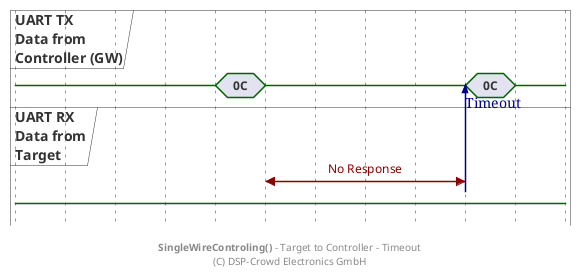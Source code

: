 
@startuml

hide time-axis

concise "UART TX\nData from\nController (GW)" as ctrl
concise "UART RX\nData from\nTarget" as tar

@0
ctrl is {-}
tar is {-}

@+60
ctrl is {-}
tar is {-}

@+20
ctrl is "0C"

@+20
ctrl is {-}

@+80
ctrl is "0C"

@+20
ctrl is {-}

@100 <-> @+80 : No Response

@180
tar -> ctrl : Timeout

footer **SingleWireControling()** - Target to Controller - Timeout\n(C) DSP-Crowd Electronics GmbH

@enduml

